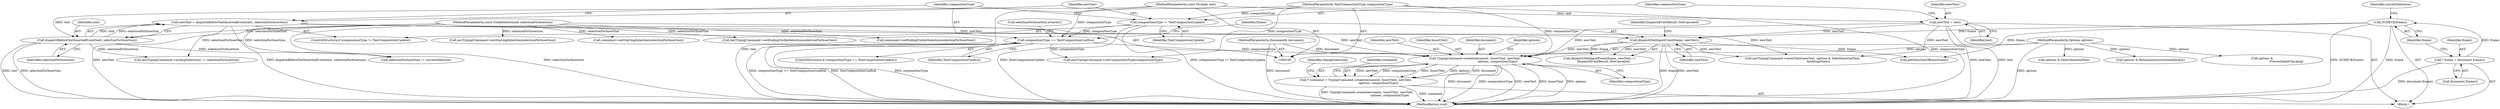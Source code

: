 digraph "1_Chrome_a69c7b5d863dacbb08bfaa04359e3bc0bb4470dc_1@API" {
"1000211" [label="(Call,TypingCommand::create(document, InsertText, newText,\n                                                 options, compositionType))"];
"1000101" [label="(MethodParameterIn,Document& document)"];
"1000138" [label="(Call,dispatchTextInputEvent(frame, newText))"];
"1000112" [label="(Call,DCHECK(frame))"];
"1000109" [label="(Call,* frame = document.frame())"];
"1000126" [label="(Call,newText = dispatchBeforeTextInsertedEvent(text, selectionForInsertion))"];
"1000128" [label="(Call,dispatchBeforeTextInsertedEvent(text, selectionForInsertion))"];
"1000102" [label="(MethodParameterIn,const String& text)"];
"1000103" [label="(MethodParameterIn,const VisibleSelection& selectionForInsertion)"];
"1000119" [label="(Call,newText = text)"];
"1000104" [label="(MethodParameterIn,Options options)"];
"1000132" [label="(Call,compositionType == TextCompositionConfirm)"];
"1000123" [label="(Call,compositionType != TextCompositionUpdate)"];
"1000105" [label="(MethodParameterIn,TextCompositionType compositionType)"];
"1000209" [label="(Call,* command = TypingCommand::create(document, InsertText, newText,\n                                                 options, compositionType))"];
"1000120" [label="(Identifier,newText)"];
"1000137" [label="(Call,dispatchTextInputEvent(frame, newText) !=\n        DispatchEventResult::NotCanceled)"];
"1000109" [label="(Call,* frame = document.frame())"];
"1000124" [label="(Identifier,compositionType)"];
"1000214" [label="(Identifier,newText)"];
"1000141" [label="(Identifier,DispatchEventResult::NotCanceled)"];
"1000102" [label="(MethodParameterIn,const String& text)"];
"1000176" [label="(Call,lastTypingCommand->setEndingVisibleSelection(selectionForInsertion))"];
"1000121" [label="(Identifier,text)"];
"1000211" [label="(Call,TypingCommand::create(document, InsertText, newText,\n                                                 options, compositionType))"];
"1000126" [label="(Call,newText = dispatchBeforeTextInsertedEvent(text, selectionForInsertion))"];
"1000202" [label="(Call,options & SelectInsertedText)"];
"1000219" [label="(Identifier,changeSelection)"];
"1000213" [label="(Identifier,InsertText)"];
"1000129" [label="(Identifier,text)"];
"1000122" [label="(ControlStructure,if (compositionType != TextCompositionUpdate))"];
"1000101" [label="(MethodParameterIn,Document& document)"];
"1000152" [label="(Call,getSelectionOffsets(frame))"];
"1000127" [label="(Identifier,newText)"];
"1000178" [label="(Call,lastTypingCommand->setCompositionType(compositionType))"];
"1000119" [label="(Call,newText = text)"];
"1000212" [label="(Identifier,document)"];
"1000112" [label="(Call,DCHECK(frame))"];
"1000210" [label="(Identifier,command)"];
"1000139" [label="(Identifier,frame)"];
"1000105" [label="(MethodParameterIn,TextCompositionType compositionType)"];
"1000216" [label="(Identifier,compositionType)"];
"1000125" [label="(Identifier,TextCompositionUpdate)"];
"1000228" [label="(Call,command->setEndingVisibleSelection(selectionForInsertion))"];
"1000107" [label="(Block,)"];
"1000170" [label="(Call,lastTypingCommand->endingSelection() != selectionForInsertion)"];
"1000174" [label="(Call,lastTypingCommand->setStartingSelection(selectionForInsertion))"];
"1000131" [label="(ControlStructure,if (compositionType == TextCompositionConfirm))"];
"1000132" [label="(Call,compositionType == TextCompositionConfirm)"];
"1000104" [label="(MethodParameterIn,Options options)"];
"1000200" [label="(Call,lastTypingCommand->insertText(newText, options & SelectInsertedText,\n                                  &editingState))"];
"1000116" [label="(Identifier,currentSelection)"];
"1000128" [label="(Call,dispatchBeforeTextInsertedEvent(text, selectionForInsertion))"];
"1000133" [label="(Identifier,compositionType)"];
"1000220" [label="(Call,selectionForInsertion != currentSelection)"];
"1000138" [label="(Call,dispatchTextInputEvent(frame, newText))"];
"1000123" [label="(Call,compositionType != TextCompositionUpdate)"];
"1000113" [label="(Identifier,frame)"];
"1000111" [label="(Call,document.frame())"];
"1000209" [label="(Call,* command = TypingCommand::create(document, InsertText, newText,\n                                                 options, compositionType))"];
"1000226" [label="(Call,command->setStartingSelection(selectionForInsertion))"];
"1000134" [label="(Identifier,TextCompositionConfirm)"];
"1000145" [label="(Call,selectionForInsertion.isCaret())"];
"1000140" [label="(Identifier,newText)"];
"1000215" [label="(Identifier,options)"];
"1000103" [label="(MethodParameterIn,const VisibleSelection& selectionForInsertion)"];
"1000130" [label="(Identifier,selectionForInsertion)"];
"1000181" [label="(Call,options & RetainAutocorrectionIndicator)"];
"1000185" [label="(Call,options &\n                                                     PreventSpellChecking)"];
"1000248" [label="(MethodReturn,void)"];
"1000110" [label="(Identifier,frame)"];
"1000211" -> "1000209"  [label="AST: "];
"1000211" -> "1000216"  [label="CFG: "];
"1000212" -> "1000211"  [label="AST: "];
"1000213" -> "1000211"  [label="AST: "];
"1000214" -> "1000211"  [label="AST: "];
"1000215" -> "1000211"  [label="AST: "];
"1000216" -> "1000211"  [label="AST: "];
"1000209" -> "1000211"  [label="CFG: "];
"1000211" -> "1000248"  [label="DDG: document"];
"1000211" -> "1000248"  [label="DDG: compositionType"];
"1000211" -> "1000248"  [label="DDG: newText"];
"1000211" -> "1000248"  [label="DDG: InsertText"];
"1000211" -> "1000248"  [label="DDG: options"];
"1000211" -> "1000209"  [label="DDG: newText"];
"1000211" -> "1000209"  [label="DDG: compositionType"];
"1000211" -> "1000209"  [label="DDG: InsertText"];
"1000211" -> "1000209"  [label="DDG: options"];
"1000211" -> "1000209"  [label="DDG: document"];
"1000101" -> "1000211"  [label="DDG: document"];
"1000138" -> "1000211"  [label="DDG: newText"];
"1000126" -> "1000211"  [label="DDG: newText"];
"1000119" -> "1000211"  [label="DDG: newText"];
"1000104" -> "1000211"  [label="DDG: options"];
"1000132" -> "1000211"  [label="DDG: compositionType"];
"1000105" -> "1000211"  [label="DDG: compositionType"];
"1000101" -> "1000100"  [label="AST: "];
"1000101" -> "1000248"  [label="DDG: document"];
"1000138" -> "1000137"  [label="AST: "];
"1000138" -> "1000140"  [label="CFG: "];
"1000139" -> "1000138"  [label="AST: "];
"1000140" -> "1000138"  [label="AST: "];
"1000141" -> "1000138"  [label="CFG: "];
"1000138" -> "1000248"  [label="DDG: frame"];
"1000138" -> "1000248"  [label="DDG: newText"];
"1000138" -> "1000137"  [label="DDG: frame"];
"1000138" -> "1000137"  [label="DDG: newText"];
"1000112" -> "1000138"  [label="DDG: frame"];
"1000126" -> "1000138"  [label="DDG: newText"];
"1000119" -> "1000138"  [label="DDG: newText"];
"1000138" -> "1000152"  [label="DDG: frame"];
"1000138" -> "1000200"  [label="DDG: newText"];
"1000112" -> "1000107"  [label="AST: "];
"1000112" -> "1000113"  [label="CFG: "];
"1000113" -> "1000112"  [label="AST: "];
"1000116" -> "1000112"  [label="CFG: "];
"1000112" -> "1000248"  [label="DDG: DCHECK(frame)"];
"1000112" -> "1000248"  [label="DDG: frame"];
"1000109" -> "1000112"  [label="DDG: frame"];
"1000112" -> "1000152"  [label="DDG: frame"];
"1000109" -> "1000107"  [label="AST: "];
"1000109" -> "1000111"  [label="CFG: "];
"1000110" -> "1000109"  [label="AST: "];
"1000111" -> "1000109"  [label="AST: "];
"1000113" -> "1000109"  [label="CFG: "];
"1000109" -> "1000248"  [label="DDG: document.frame()"];
"1000126" -> "1000122"  [label="AST: "];
"1000126" -> "1000128"  [label="CFG: "];
"1000127" -> "1000126"  [label="AST: "];
"1000128" -> "1000126"  [label="AST: "];
"1000133" -> "1000126"  [label="CFG: "];
"1000126" -> "1000248"  [label="DDG: newText"];
"1000126" -> "1000248"  [label="DDG: dispatchBeforeTextInsertedEvent(text, selectionForInsertion)"];
"1000128" -> "1000126"  [label="DDG: text"];
"1000128" -> "1000126"  [label="DDG: selectionForInsertion"];
"1000126" -> "1000200"  [label="DDG: newText"];
"1000128" -> "1000130"  [label="CFG: "];
"1000129" -> "1000128"  [label="AST: "];
"1000130" -> "1000128"  [label="AST: "];
"1000128" -> "1000248"  [label="DDG: selectionForInsertion"];
"1000128" -> "1000248"  [label="DDG: text"];
"1000102" -> "1000128"  [label="DDG: text"];
"1000103" -> "1000128"  [label="DDG: selectionForInsertion"];
"1000128" -> "1000170"  [label="DDG: selectionForInsertion"];
"1000128" -> "1000220"  [label="DDG: selectionForInsertion"];
"1000102" -> "1000100"  [label="AST: "];
"1000102" -> "1000248"  [label="DDG: text"];
"1000102" -> "1000119"  [label="DDG: text"];
"1000103" -> "1000100"  [label="AST: "];
"1000103" -> "1000248"  [label="DDG: selectionForInsertion"];
"1000103" -> "1000170"  [label="DDG: selectionForInsertion"];
"1000103" -> "1000174"  [label="DDG: selectionForInsertion"];
"1000103" -> "1000176"  [label="DDG: selectionForInsertion"];
"1000103" -> "1000220"  [label="DDG: selectionForInsertion"];
"1000103" -> "1000226"  [label="DDG: selectionForInsertion"];
"1000103" -> "1000228"  [label="DDG: selectionForInsertion"];
"1000119" -> "1000107"  [label="AST: "];
"1000119" -> "1000121"  [label="CFG: "];
"1000120" -> "1000119"  [label="AST: "];
"1000121" -> "1000119"  [label="AST: "];
"1000124" -> "1000119"  [label="CFG: "];
"1000119" -> "1000248"  [label="DDG: text"];
"1000119" -> "1000248"  [label="DDG: newText"];
"1000119" -> "1000200"  [label="DDG: newText"];
"1000104" -> "1000100"  [label="AST: "];
"1000104" -> "1000248"  [label="DDG: options"];
"1000104" -> "1000181"  [label="DDG: options"];
"1000104" -> "1000185"  [label="DDG: options"];
"1000104" -> "1000202"  [label="DDG: options"];
"1000132" -> "1000131"  [label="AST: "];
"1000132" -> "1000134"  [label="CFG: "];
"1000133" -> "1000132"  [label="AST: "];
"1000134" -> "1000132"  [label="AST: "];
"1000139" -> "1000132"  [label="CFG: "];
"1000145" -> "1000132"  [label="CFG: "];
"1000132" -> "1000248"  [label="DDG: compositionType == TextCompositionConfirm"];
"1000132" -> "1000248"  [label="DDG: TextCompositionConfirm"];
"1000132" -> "1000248"  [label="DDG: compositionType"];
"1000123" -> "1000132"  [label="DDG: compositionType"];
"1000105" -> "1000132"  [label="DDG: compositionType"];
"1000132" -> "1000178"  [label="DDG: compositionType"];
"1000123" -> "1000122"  [label="AST: "];
"1000123" -> "1000125"  [label="CFG: "];
"1000124" -> "1000123"  [label="AST: "];
"1000125" -> "1000123"  [label="AST: "];
"1000127" -> "1000123"  [label="CFG: "];
"1000133" -> "1000123"  [label="CFG: "];
"1000123" -> "1000248"  [label="DDG: TextCompositionUpdate"];
"1000123" -> "1000248"  [label="DDG: compositionType != TextCompositionUpdate"];
"1000105" -> "1000123"  [label="DDG: compositionType"];
"1000105" -> "1000100"  [label="AST: "];
"1000105" -> "1000248"  [label="DDG: compositionType"];
"1000105" -> "1000178"  [label="DDG: compositionType"];
"1000209" -> "1000107"  [label="AST: "];
"1000210" -> "1000209"  [label="AST: "];
"1000219" -> "1000209"  [label="CFG: "];
"1000209" -> "1000248"  [label="DDG: command"];
"1000209" -> "1000248"  [label="DDG: TypingCommand::create(document, InsertText, newText,\n                                                 options, compositionType)"];
}
